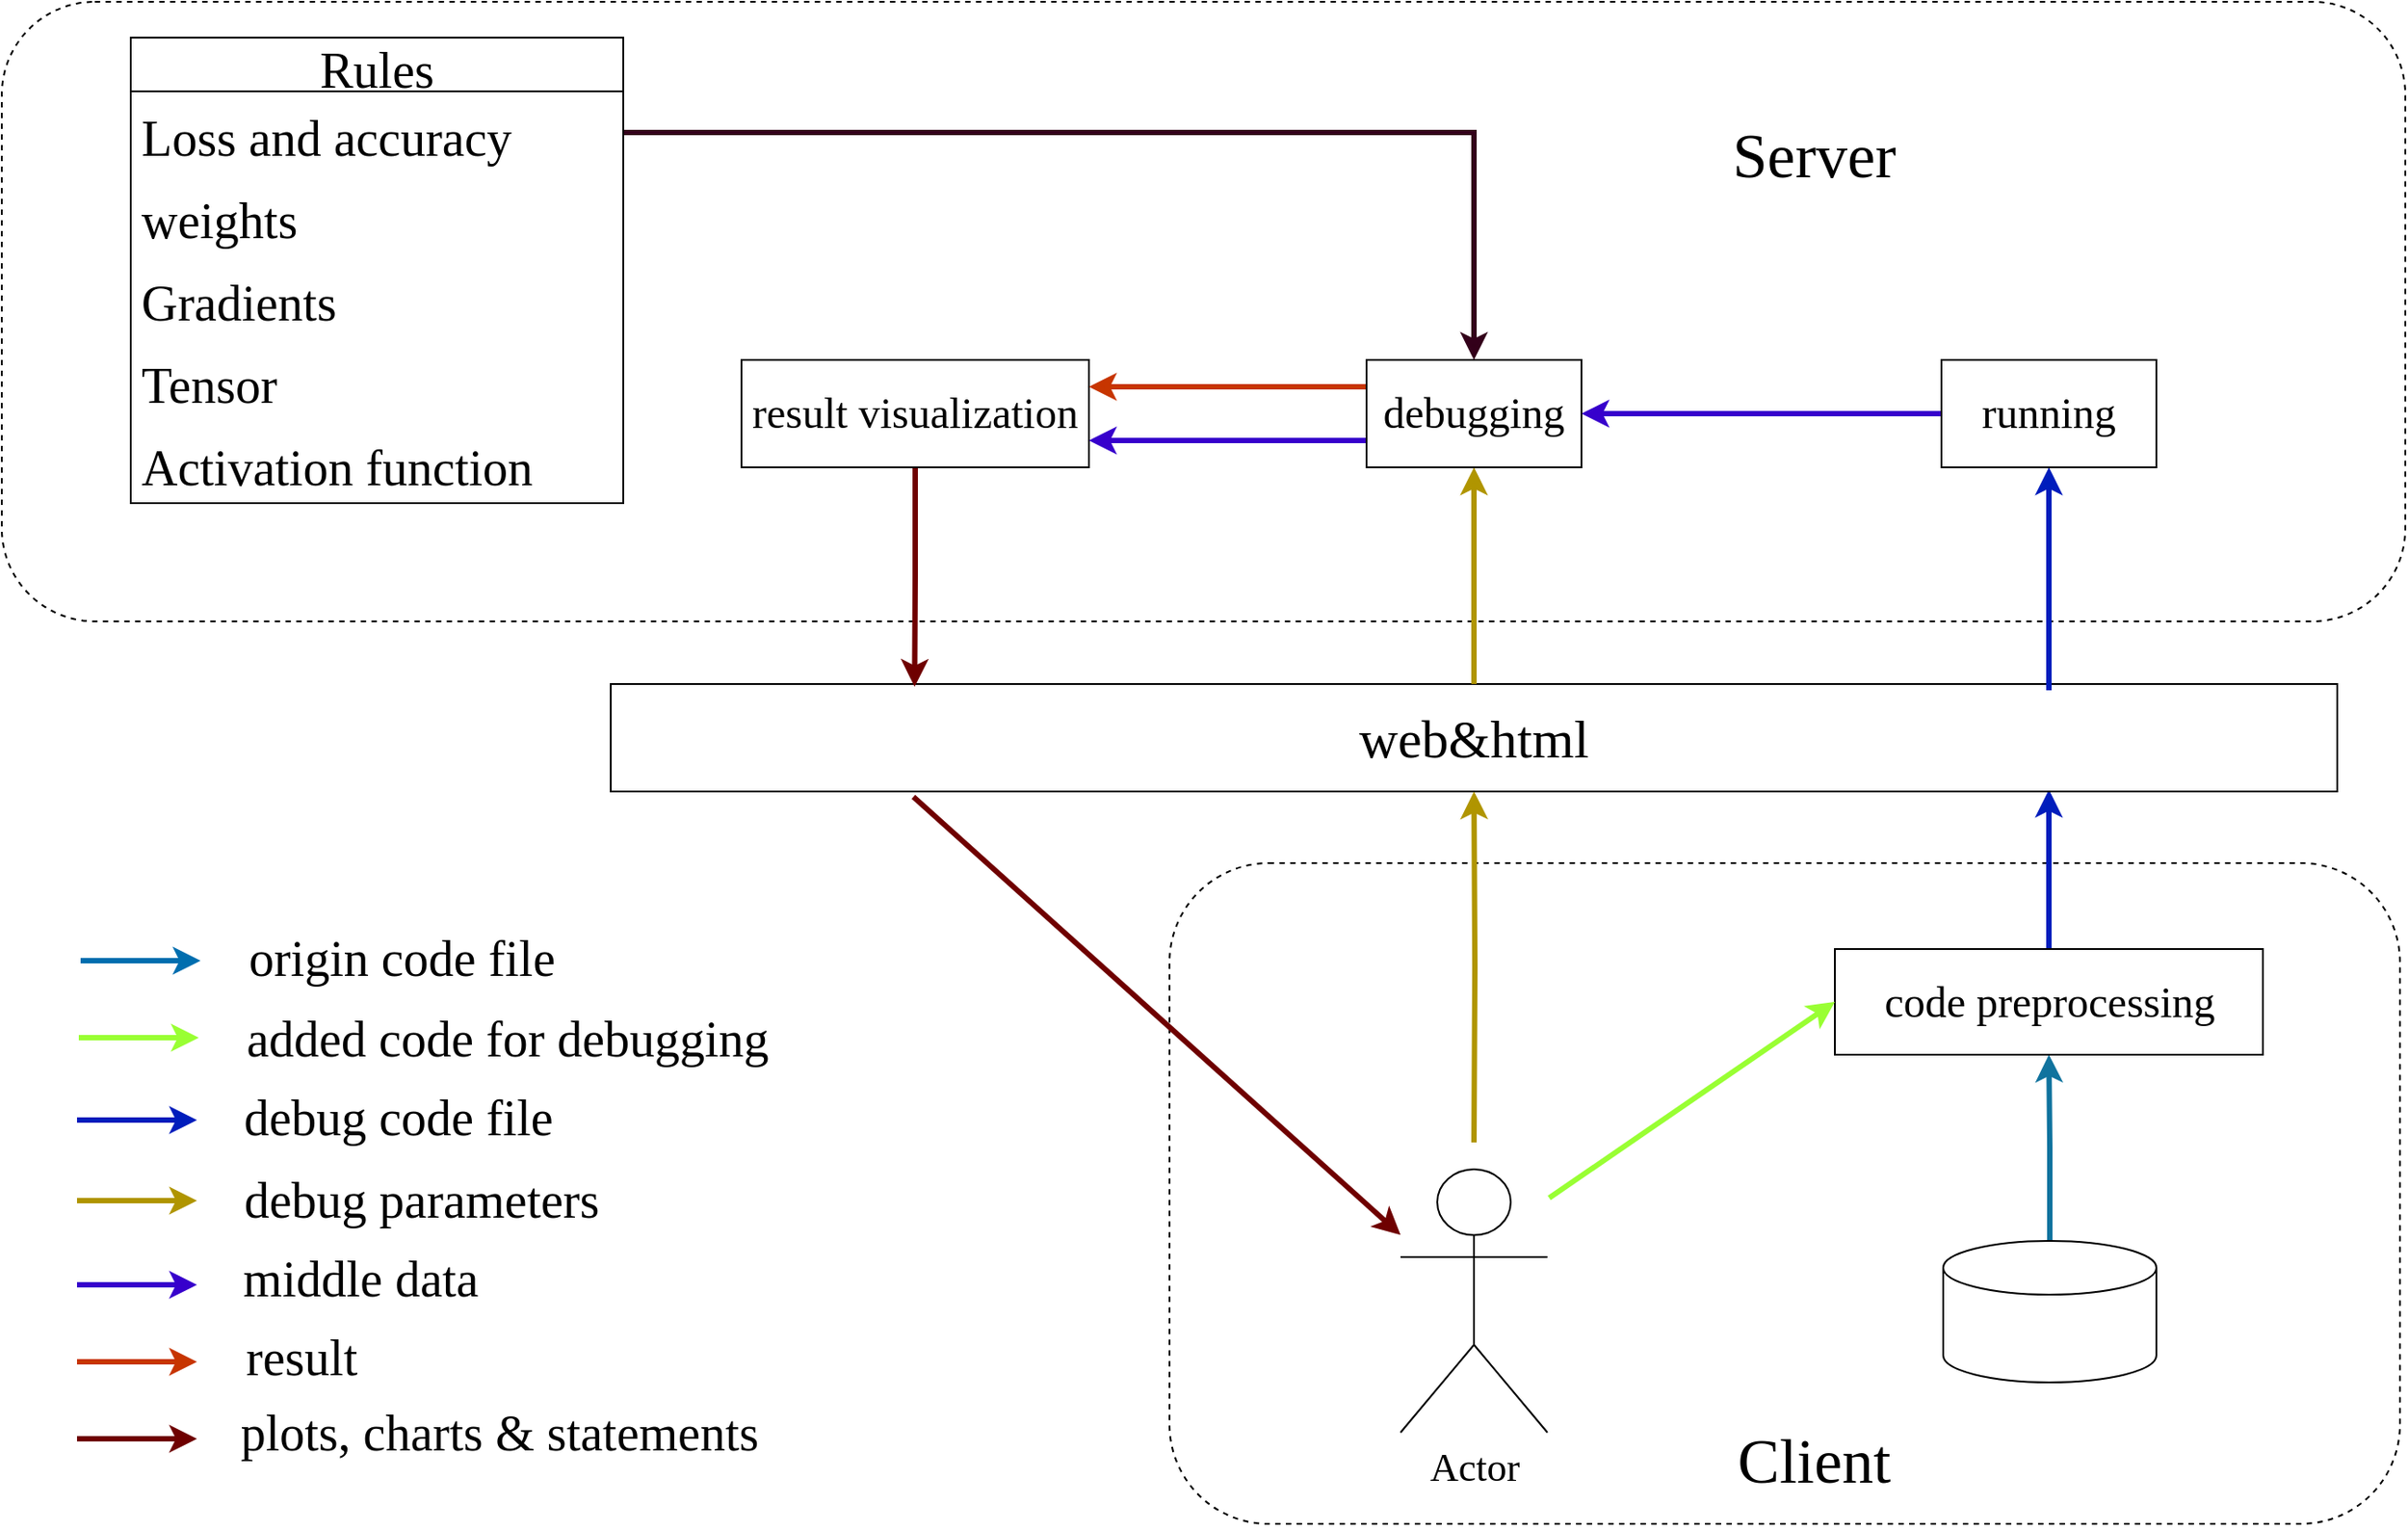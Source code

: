 <mxfile version="20.3.2" type="github">
  <diagram id="prtHgNgQTEPvFCAcTncT" name="Page-1">
    <mxGraphModel dx="1422" dy="836" grid="0" gridSize="10" guides="1" tooltips="1" connect="1" arrows="1" fold="1" page="1" pageScale="1" pageWidth="1654" pageHeight="2336" math="0" shadow="0">
      <root>
        <mxCell id="0" />
        <mxCell id="1" parent="0" />
        <mxCell id="ckfa2BOrWZ8mFEcfljx2-85" value="" style="rounded=1;whiteSpace=wrap;html=1;dashed=1;fontFamily=Times New Roman;fontSize=30;" parent="1" vertex="1">
          <mxGeometry x="692" y="980" width="687" height="369" as="geometry" />
        </mxCell>
        <mxCell id="ckfa2BOrWZ8mFEcfljx2-84" value="" style="rounded=1;whiteSpace=wrap;html=1;fontFamily=Times New Roman;fontSize=30;dashed=1;" parent="1" vertex="1">
          <mxGeometry x="40" y="499" width="1342" height="346" as="geometry" />
        </mxCell>
        <mxCell id="ckfa2BOrWZ8mFEcfljx2-11" style="edgeStyle=orthogonalEdgeStyle;rounded=0;orthogonalLoop=1;jettySize=auto;html=1;exitX=0.5;exitY=0;exitDx=0;exitDy=0;exitPerimeter=0;fillColor=#b1ddf0;strokeColor=#10739e;strokeWidth=3;" parent="1" source="ckfa2BOrWZ8mFEcfljx2-8" target="ckfa2BOrWZ8mFEcfljx2-10" edge="1">
          <mxGeometry relative="1" as="geometry" />
        </mxCell>
        <mxCell id="ckfa2BOrWZ8mFEcfljx2-8" value="" style="shape=cylinder3;whiteSpace=wrap;html=1;boundedLbl=1;backgroundOutline=1;size=15;" parent="1" vertex="1">
          <mxGeometry x="1124" y="1191" width="119" height="79" as="geometry" />
        </mxCell>
        <mxCell id="ckfa2BOrWZ8mFEcfljx2-37" style="rounded=0;orthogonalLoop=1;jettySize=auto;html=1;exitX=0.5;exitY=0;exitDx=0;exitDy=0;fontFamily=Times New Roman;fontSize=22;fillColor=#0050ef;strokeColor=#001DBC;strokeWidth=3;" parent="1" source="ckfa2BOrWZ8mFEcfljx2-10" edge="1">
          <mxGeometry relative="1" as="geometry">
            <mxPoint x="1183" y="939" as="targetPoint" />
          </mxGeometry>
        </mxCell>
        <mxCell id="ckfa2BOrWZ8mFEcfljx2-10" value="&lt;font style=&quot;font-size: 24px;&quot; face=&quot;Times New Roman&quot;&gt;code preprocessing&lt;/font&gt;" style="rounded=0;whiteSpace=wrap;html=1;" parent="1" vertex="1">
          <mxGeometry x="1063.5" y="1028" width="239" height="59" as="geometry" />
        </mxCell>
        <mxCell id="ckfa2BOrWZ8mFEcfljx2-14" style="edgeStyle=none;rounded=0;orthogonalLoop=1;jettySize=auto;html=1;exitX=0;exitY=0.333;exitDx=0;exitDy=0;exitPerimeter=0;" parent="1" edge="1">
          <mxGeometry relative="1" as="geometry">
            <mxPoint x="378" y="1152.833" as="sourcePoint" />
            <mxPoint x="378" y="1152.833" as="targetPoint" />
          </mxGeometry>
        </mxCell>
        <mxCell id="ckfa2BOrWZ8mFEcfljx2-15" value="&lt;font style=&quot;font-size: 30px;&quot; face=&quot;Times New Roman&quot;&gt;web&amp;amp;html&lt;/font&gt;" style="rounded=0;whiteSpace=wrap;html=1;" parent="1" vertex="1">
          <mxGeometry x="380" y="880" width="964" height="60" as="geometry" />
        </mxCell>
        <mxCell id="ckfa2BOrWZ8mFEcfljx2-35" style="edgeStyle=orthogonalEdgeStyle;rounded=0;orthogonalLoop=1;jettySize=auto;html=1;exitX=0.5;exitY=1;exitDx=0;exitDy=0;entryX=0.176;entryY=0.026;entryDx=0;entryDy=0;entryPerimeter=0;fontFamily=Times New Roman;fontSize=22;fillColor=#a20025;strokeColor=#6F0000;strokeWidth=3;" parent="1" source="ckfa2BOrWZ8mFEcfljx2-20" target="ckfa2BOrWZ8mFEcfljx2-15" edge="1">
          <mxGeometry relative="1" as="geometry" />
        </mxCell>
        <mxCell id="ckfa2BOrWZ8mFEcfljx2-20" value="&lt;font style=&quot;font-size: 24px;&quot; face=&quot;Times New Roman&quot;&gt;result visualization&lt;/font&gt;" style="rounded=0;whiteSpace=wrap;html=1;" parent="1" vertex="1">
          <mxGeometry x="453" y="699" width="194" height="60" as="geometry" />
        </mxCell>
        <mxCell id="ckfa2BOrWZ8mFEcfljx2-23" value="" style="edgeStyle=orthogonalEdgeStyle;rounded=0;orthogonalLoop=1;jettySize=auto;html=1;fontFamily=Times New Roman;fontSize=13;fillColor=#6a00ff;strokeColor=#3700CC;strokeWidth=3;" parent="1" source="ckfa2BOrWZ8mFEcfljx2-21" target="ckfa2BOrWZ8mFEcfljx2-22" edge="1">
          <mxGeometry relative="1" as="geometry" />
        </mxCell>
        <mxCell id="ckfa2BOrWZ8mFEcfljx2-31" style="edgeStyle=orthogonalEdgeStyle;rounded=0;orthogonalLoop=1;jettySize=auto;html=1;exitX=0.833;exitY=0.058;exitDx=0;exitDy=0;entryX=0.5;entryY=1;entryDx=0;entryDy=0;fontFamily=Times New Roman;fontSize=22;exitPerimeter=0;fillColor=#0050ef;strokeColor=#001DBC;strokeWidth=3;" parent="1" source="ckfa2BOrWZ8mFEcfljx2-15" target="ckfa2BOrWZ8mFEcfljx2-21" edge="1">
          <mxGeometry relative="1" as="geometry" />
        </mxCell>
        <mxCell id="ckfa2BOrWZ8mFEcfljx2-21" value="&lt;font style=&quot;font-size: 24px;&quot; face=&quot;Times New Roman&quot;&gt;running&lt;/font&gt;" style="rounded=0;whiteSpace=wrap;html=1;" parent="1" vertex="1">
          <mxGeometry x="1123" y="699" width="120" height="60" as="geometry" />
        </mxCell>
        <mxCell id="ckfa2BOrWZ8mFEcfljx2-26" style="edgeStyle=orthogonalEdgeStyle;rounded=0;orthogonalLoop=1;jettySize=auto;html=1;exitX=0;exitY=0.75;exitDx=0;exitDy=0;entryX=1;entryY=0.75;entryDx=0;entryDy=0;fontFamily=Times New Roman;fontSize=22;fillColor=#6a00ff;strokeColor=#3700CC;strokeWidth=3;" parent="1" source="ckfa2BOrWZ8mFEcfljx2-22" target="ckfa2BOrWZ8mFEcfljx2-20" edge="1">
          <mxGeometry relative="1" as="geometry" />
        </mxCell>
        <mxCell id="ckfa2BOrWZ8mFEcfljx2-27" style="edgeStyle=orthogonalEdgeStyle;rounded=0;orthogonalLoop=1;jettySize=auto;html=1;exitX=0;exitY=0.25;exitDx=0;exitDy=0;entryX=1;entryY=0.25;entryDx=0;entryDy=0;fontFamily=Times New Roman;fontSize=22;fillColor=#fa6800;strokeColor=#C73500;strokeWidth=3;" parent="1" source="ckfa2BOrWZ8mFEcfljx2-22" target="ckfa2BOrWZ8mFEcfljx2-20" edge="1">
          <mxGeometry relative="1" as="geometry" />
        </mxCell>
        <mxCell id="ckfa2BOrWZ8mFEcfljx2-30" style="edgeStyle=orthogonalEdgeStyle;rounded=0;orthogonalLoop=1;jettySize=auto;html=1;exitX=0.5;exitY=0;exitDx=0;exitDy=0;entryX=0.5;entryY=1;entryDx=0;entryDy=0;fontFamily=Times New Roman;fontSize=22;fillColor=#e3c800;strokeColor=#B09500;strokeWidth=3;" parent="1" source="ckfa2BOrWZ8mFEcfljx2-15" target="ckfa2BOrWZ8mFEcfljx2-22" edge="1">
          <mxGeometry relative="1" as="geometry" />
        </mxCell>
        <mxCell id="ckfa2BOrWZ8mFEcfljx2-22" value="&lt;font style=&quot;font-size: 24px;&quot; face=&quot;Times New Roman&quot;&gt;debugging&lt;/font&gt;" style="rounded=0;whiteSpace=wrap;html=1;" parent="1" vertex="1">
          <mxGeometry x="802" y="699" width="120" height="60" as="geometry" />
        </mxCell>
        <mxCell id="ckfa2BOrWZ8mFEcfljx2-40" style="rounded=0;orthogonalLoop=1;jettySize=auto;html=1;fontFamily=Times New Roman;fontSize=22;fillColor=#a20025;strokeColor=#6F0000;strokeWidth=3;" parent="1" target="ckfa2BOrWZ8mFEcfljx2-36" edge="1">
          <mxGeometry relative="1" as="geometry">
            <mxPoint x="549" y="943" as="sourcePoint" />
            <mxPoint x="818" y="1224" as="targetPoint" />
          </mxGeometry>
        </mxCell>
        <mxCell id="ckfa2BOrWZ8mFEcfljx2-41" style="edgeStyle=orthogonalEdgeStyle;rounded=0;orthogonalLoop=1;jettySize=auto;html=1;entryX=0.5;entryY=1;entryDx=0;entryDy=0;fontFamily=Times New Roman;fontSize=22;fillColor=#e3c800;strokeColor=#B09500;strokeWidth=3;" parent="1" target="ckfa2BOrWZ8mFEcfljx2-15" edge="1">
          <mxGeometry relative="1" as="geometry">
            <mxPoint x="862" y="1136" as="sourcePoint" />
          </mxGeometry>
        </mxCell>
        <mxCell id="ckfa2BOrWZ8mFEcfljx2-42" style="rounded=0;orthogonalLoop=1;jettySize=auto;html=1;entryX=0;entryY=0.5;entryDx=0;entryDy=0;fontFamily=Times New Roman;fontSize=22;fillColor=#6d8764;strokeColor=#99FF33;strokeWidth=3;" parent="1" target="ckfa2BOrWZ8mFEcfljx2-10" edge="1">
          <mxGeometry relative="1" as="geometry">
            <mxPoint x="904" y="1167" as="sourcePoint" />
          </mxGeometry>
        </mxCell>
        <mxCell id="ckfa2BOrWZ8mFEcfljx2-36" value="Actor" style="shape=umlActor;verticalLabelPosition=bottom;verticalAlign=top;html=1;outlineConnect=0;fontFamily=Times New Roman;fontSize=22;" parent="1" vertex="1">
          <mxGeometry x="821" y="1151" width="82" height="147" as="geometry" />
        </mxCell>
        <mxCell id="ckfa2BOrWZ8mFEcfljx2-47" value="" style="endArrow=classic;html=1;rounded=0;strokeWidth=3;fontFamily=Times New Roman;fontSize=28;fillColor=#1ba1e2;strokeColor=#006EAF;" parent="1" edge="1">
          <mxGeometry width="50" height="50" relative="1" as="geometry">
            <mxPoint x="84" y="1034.5" as="sourcePoint" />
            <mxPoint x="151" y="1034.5" as="targetPoint" />
          </mxGeometry>
        </mxCell>
        <mxCell id="ckfa2BOrWZ8mFEcfljx2-49" value="" style="endArrow=classic;html=1;rounded=0;strokeWidth=3;fontFamily=Times New Roman;fontSize=28;fillColor=#0050ef;strokeColor=#99FF33;" parent="1" edge="1">
          <mxGeometry width="50" height="50" relative="1" as="geometry">
            <mxPoint x="83" y="1077.5" as="sourcePoint" />
            <mxPoint x="150" y="1077.5" as="targetPoint" />
          </mxGeometry>
        </mxCell>
        <mxCell id="ckfa2BOrWZ8mFEcfljx2-50" value="" style="endArrow=classic;html=1;rounded=0;strokeWidth=3;fontFamily=Times New Roman;fontSize=28;fillColor=#e3c800;strokeColor=#B09500;" parent="1" edge="1">
          <mxGeometry width="50" height="50" relative="1" as="geometry">
            <mxPoint x="82" y="1168.5" as="sourcePoint" />
            <mxPoint x="149" y="1168.5" as="targetPoint" />
          </mxGeometry>
        </mxCell>
        <mxCell id="ckfa2BOrWZ8mFEcfljx2-51" value="" style="endArrow=classic;html=1;rounded=0;strokeWidth=3;fontFamily=Times New Roman;fontSize=28;fillColor=#fa6800;strokeColor=#C73500;" parent="1" edge="1">
          <mxGeometry width="50" height="50" relative="1" as="geometry">
            <mxPoint x="82" y="1258.5" as="sourcePoint" />
            <mxPoint x="149" y="1258.5" as="targetPoint" />
          </mxGeometry>
        </mxCell>
        <mxCell id="ckfa2BOrWZ8mFEcfljx2-52" value="" style="endArrow=classic;html=1;rounded=0;strokeWidth=3;fontFamily=Times New Roman;fontSize=28;fillColor=#6a00ff;strokeColor=#3700CC;" parent="1" edge="1">
          <mxGeometry width="50" height="50" relative="1" as="geometry">
            <mxPoint x="82" y="1215.5" as="sourcePoint" />
            <mxPoint x="149" y="1215.5" as="targetPoint" />
          </mxGeometry>
        </mxCell>
        <mxCell id="ckfa2BOrWZ8mFEcfljx2-53" value="" style="endArrow=classic;html=1;rounded=0;strokeWidth=3;fontFamily=Times New Roman;fontSize=28;fillColor=#0050ef;strokeColor=#001DBC;" parent="1" edge="1">
          <mxGeometry width="50" height="50" relative="1" as="geometry">
            <mxPoint x="82" y="1123.5" as="sourcePoint" />
            <mxPoint x="149" y="1123.5" as="targetPoint" />
          </mxGeometry>
        </mxCell>
        <mxCell id="ckfa2BOrWZ8mFEcfljx2-54" value="" style="endArrow=classic;html=1;rounded=0;strokeWidth=3;fontFamily=Times New Roman;fontSize=28;fillColor=#a20025;strokeColor=#6F0000;" parent="1" edge="1">
          <mxGeometry width="50" height="50" relative="1" as="geometry">
            <mxPoint x="82" y="1301.5" as="sourcePoint" />
            <mxPoint x="149" y="1301.5" as="targetPoint" />
          </mxGeometry>
        </mxCell>
        <mxCell id="ckfa2BOrWZ8mFEcfljx2-56" value="origin code file" style="text;html=1;strokeColor=none;fillColor=none;align=center;verticalAlign=middle;whiteSpace=wrap;rounded=0;fontFamily=Times New Roman;fontSize=28;" parent="1" vertex="1">
          <mxGeometry x="157" y="1012.5" width="213" height="40" as="geometry" />
        </mxCell>
        <mxCell id="ckfa2BOrWZ8mFEcfljx2-57" value="added code for debugging" style="text;html=1;strokeColor=none;fillColor=none;align=center;verticalAlign=middle;whiteSpace=wrap;rounded=0;fontFamily=Times New Roman;fontSize=28;" parent="1" vertex="1">
          <mxGeometry x="157" y="1058.5" width="331" height="38" as="geometry" />
        </mxCell>
        <mxCell id="ckfa2BOrWZ8mFEcfljx2-58" value="debug code file" style="text;html=1;strokeColor=none;fillColor=none;align=center;verticalAlign=middle;whiteSpace=wrap;rounded=0;fontFamily=Times New Roman;fontSize=28;" parent="1" vertex="1">
          <mxGeometry x="157" y="1102.5" width="209" height="39" as="geometry" />
        </mxCell>
        <mxCell id="ckfa2BOrWZ8mFEcfljx2-59" value="debug parameters" style="text;html=1;strokeColor=none;fillColor=none;align=center;verticalAlign=middle;whiteSpace=wrap;rounded=0;fontFamily=Times New Roman;fontSize=28;" parent="1" vertex="1">
          <mxGeometry x="157" y="1150.5" width="235" height="34" as="geometry" />
        </mxCell>
        <mxCell id="ckfa2BOrWZ8mFEcfljx2-60" value="middle data" style="text;html=1;strokeColor=none;fillColor=none;align=center;verticalAlign=middle;whiteSpace=wrap;rounded=0;fontFamily=Times New Roman;fontSize=28;" parent="1" vertex="1">
          <mxGeometry x="157" y="1192.5" width="167" height="39" as="geometry" />
        </mxCell>
        <mxCell id="ckfa2BOrWZ8mFEcfljx2-61" value="result" style="text;html=1;strokeColor=none;fillColor=none;align=center;verticalAlign=middle;whiteSpace=wrap;rounded=0;fontFamily=Times New Roman;fontSize=28;" parent="1" vertex="1">
          <mxGeometry x="150" y="1231.5" width="115" height="48" as="geometry" />
        </mxCell>
        <mxCell id="ckfa2BOrWZ8mFEcfljx2-62" value="plots, charts &amp;amp; statements&amp;nbsp;" style="text;html=1;strokeColor=none;fillColor=none;align=center;verticalAlign=middle;whiteSpace=wrap;rounded=0;fontFamily=Times New Roman;fontSize=28;" parent="1" vertex="1">
          <mxGeometry x="150" y="1279.5" width="343" height="37" as="geometry" />
        </mxCell>
        <mxCell id="ckfa2BOrWZ8mFEcfljx2-82" style="edgeStyle=orthogonalEdgeStyle;rounded=0;orthogonalLoop=1;jettySize=auto;html=1;entryX=0.5;entryY=0;entryDx=0;entryDy=0;strokeColor=#33001A;strokeWidth=3;fontFamily=Times New Roman;fontSize=28;exitX=1;exitY=0.5;exitDx=0;exitDy=0;" parent="1" source="ckfa2BOrWZ8mFEcfljx2-77" target="ckfa2BOrWZ8mFEcfljx2-22" edge="1">
          <mxGeometry relative="1" as="geometry" />
        </mxCell>
        <mxCell id="ckfa2BOrWZ8mFEcfljx2-76" value="Rules" style="swimlane;fontStyle=0;childLayout=stackLayout;horizontal=1;startSize=30;horizontalStack=0;resizeParent=1;resizeParentMax=0;resizeLast=0;collapsible=1;marginBottom=0;fontFamily=Times New Roman;fontSize=28;" parent="1" vertex="1">
          <mxGeometry x="112" y="519" width="275" height="260" as="geometry" />
        </mxCell>
        <mxCell id="ckfa2BOrWZ8mFEcfljx2-77" value="Loss and accuracy " style="text;strokeColor=none;fillColor=none;align=left;verticalAlign=middle;spacingLeft=4;spacingRight=4;overflow=hidden;points=[[0,0.5],[1,0.5]];portConstraint=eastwest;rotatable=0;fontFamily=Times New Roman;fontSize=28;" parent="ckfa2BOrWZ8mFEcfljx2-76" vertex="1">
          <mxGeometry y="30" width="275" height="46" as="geometry" />
        </mxCell>
        <mxCell id="ckfa2BOrWZ8mFEcfljx2-78" value="weights" style="text;strokeColor=none;fillColor=none;align=left;verticalAlign=middle;spacingLeft=4;spacingRight=4;overflow=hidden;points=[[0,0.5],[1,0.5]];portConstraint=eastwest;rotatable=0;fontFamily=Times New Roman;fontSize=28;" parent="ckfa2BOrWZ8mFEcfljx2-76" vertex="1">
          <mxGeometry y="76" width="275" height="46" as="geometry" />
        </mxCell>
        <mxCell id="ckfa2BOrWZ8mFEcfljx2-79" value="Gradients" style="text;strokeColor=none;fillColor=none;align=left;verticalAlign=middle;spacingLeft=4;spacingRight=4;overflow=hidden;points=[[0,0.5],[1,0.5]];portConstraint=eastwest;rotatable=0;fontFamily=Times New Roman;fontSize=28;" parent="ckfa2BOrWZ8mFEcfljx2-76" vertex="1">
          <mxGeometry y="122" width="275" height="46" as="geometry" />
        </mxCell>
        <mxCell id="ckfa2BOrWZ8mFEcfljx2-80" value="Tensor" style="text;strokeColor=none;fillColor=none;align=left;verticalAlign=middle;spacingLeft=4;spacingRight=4;overflow=hidden;points=[[0,0.5],[1,0.5]];portConstraint=eastwest;rotatable=0;fontFamily=Times New Roman;fontSize=28;" parent="ckfa2BOrWZ8mFEcfljx2-76" vertex="1">
          <mxGeometry y="168" width="275" height="46" as="geometry" />
        </mxCell>
        <mxCell id="ckfa2BOrWZ8mFEcfljx2-81" value="Activation function" style="text;strokeColor=none;fillColor=none;align=left;verticalAlign=middle;spacingLeft=4;spacingRight=4;overflow=hidden;points=[[0,0.5],[1,0.5]];portConstraint=eastwest;rotatable=0;fontFamily=Times New Roman;fontSize=28;" parent="ckfa2BOrWZ8mFEcfljx2-76" vertex="1">
          <mxGeometry y="214" width="275" height="46" as="geometry" />
        </mxCell>
        <mxCell id="ckfa2BOrWZ8mFEcfljx2-87" value="Server" style="text;html=1;strokeColor=none;fillColor=none;align=center;verticalAlign=middle;whiteSpace=wrap;rounded=0;dashed=1;fontFamily=Times New Roman;fontSize=35;" parent="1" vertex="1">
          <mxGeometry x="1022" y="570" width="60" height="30" as="geometry" />
        </mxCell>
        <mxCell id="ckfa2BOrWZ8mFEcfljx2-88" value="Client" style="text;html=1;strokeColor=none;fillColor=none;align=center;verticalAlign=middle;whiteSpace=wrap;rounded=0;dashed=1;fontFamily=Times New Roman;fontSize=35;" parent="1" vertex="1">
          <mxGeometry x="1022" y="1275" width="60" height="77" as="geometry" />
        </mxCell>
      </root>
    </mxGraphModel>
  </diagram>
</mxfile>

